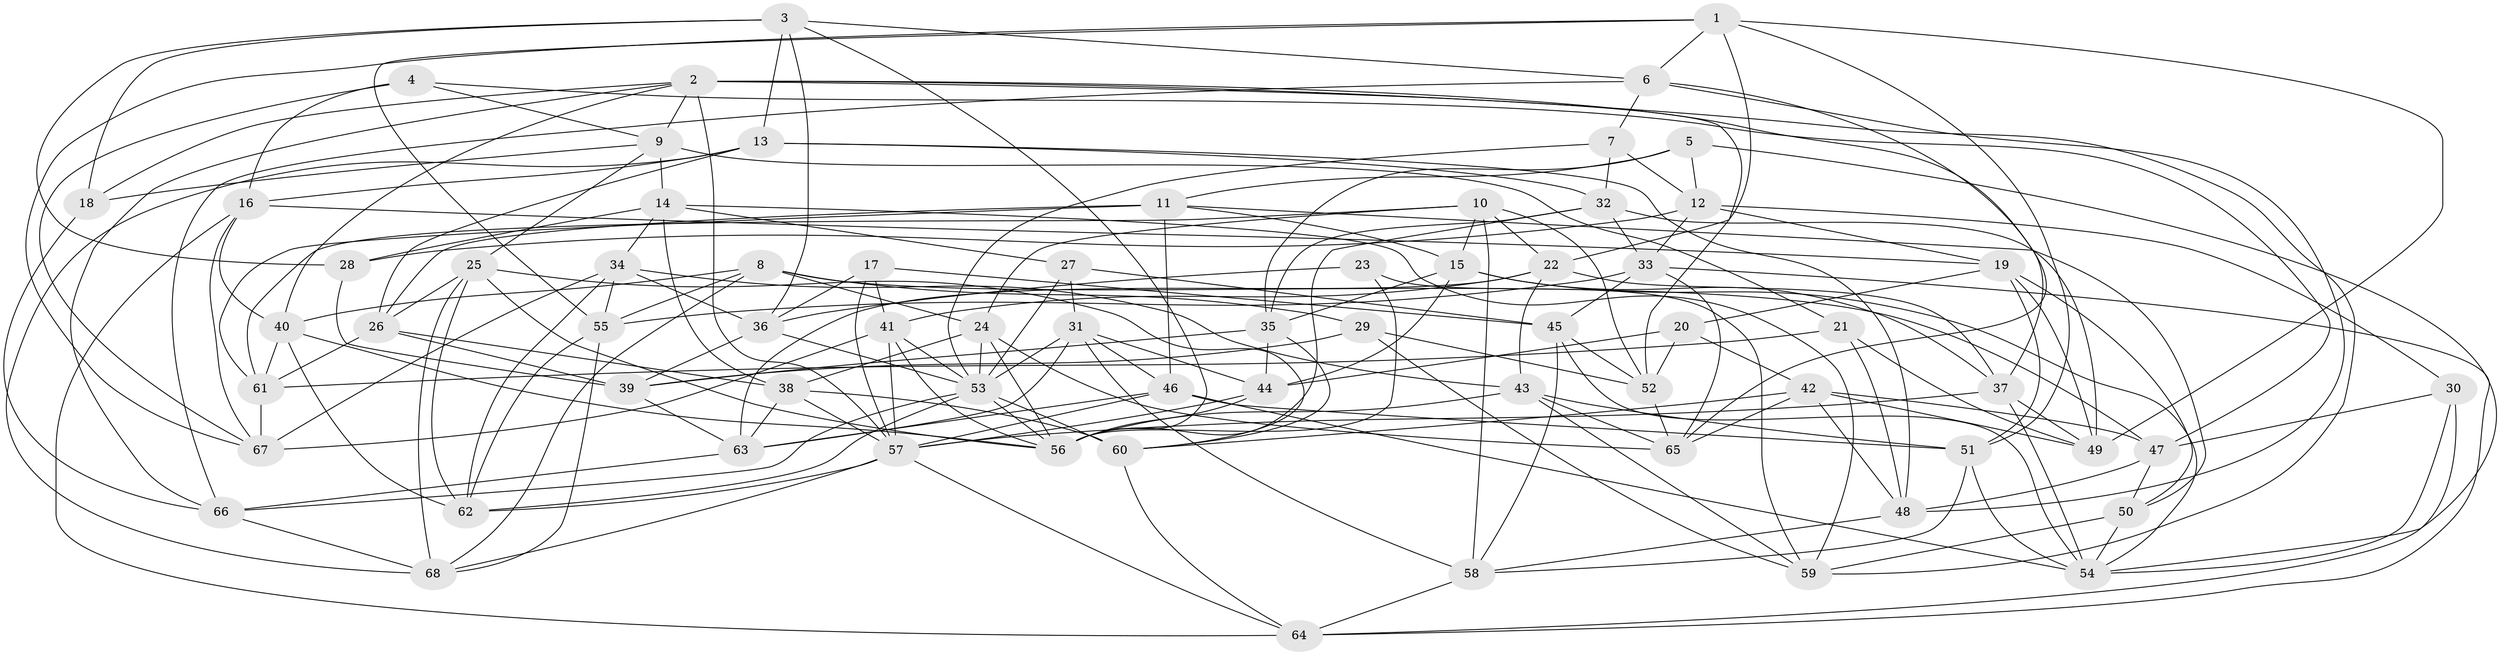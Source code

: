 // original degree distribution, {4: 1.0}
// Generated by graph-tools (version 1.1) at 2025/50/03/09/25 03:50:52]
// undirected, 68 vertices, 199 edges
graph export_dot {
graph [start="1"]
  node [color=gray90,style=filled];
  1;
  2;
  3;
  4;
  5;
  6;
  7;
  8;
  9;
  10;
  11;
  12;
  13;
  14;
  15;
  16;
  17;
  18;
  19;
  20;
  21;
  22;
  23;
  24;
  25;
  26;
  27;
  28;
  29;
  30;
  31;
  32;
  33;
  34;
  35;
  36;
  37;
  38;
  39;
  40;
  41;
  42;
  43;
  44;
  45;
  46;
  47;
  48;
  49;
  50;
  51;
  52;
  53;
  54;
  55;
  56;
  57;
  58;
  59;
  60;
  61;
  62;
  63;
  64;
  65;
  66;
  67;
  68;
  1 -- 6 [weight=1.0];
  1 -- 22 [weight=1.0];
  1 -- 49 [weight=1.0];
  1 -- 51 [weight=1.0];
  1 -- 55 [weight=1.0];
  1 -- 67 [weight=1.0];
  2 -- 9 [weight=1.0];
  2 -- 18 [weight=1.0];
  2 -- 37 [weight=1.0];
  2 -- 40 [weight=1.0];
  2 -- 52 [weight=1.0];
  2 -- 57 [weight=1.0];
  2 -- 59 [weight=1.0];
  2 -- 66 [weight=1.0];
  3 -- 6 [weight=1.0];
  3 -- 13 [weight=1.0];
  3 -- 18 [weight=1.0];
  3 -- 28 [weight=1.0];
  3 -- 36 [weight=1.0];
  3 -- 56 [weight=1.0];
  4 -- 9 [weight=1.0];
  4 -- 16 [weight=1.0];
  4 -- 47 [weight=1.0];
  4 -- 67 [weight=1.0];
  5 -- 11 [weight=1.0];
  5 -- 12 [weight=1.0];
  5 -- 35 [weight=1.0];
  5 -- 54 [weight=1.0];
  6 -- 7 [weight=1.0];
  6 -- 48 [weight=1.0];
  6 -- 65 [weight=1.0];
  6 -- 66 [weight=1.0];
  7 -- 12 [weight=1.0];
  7 -- 32 [weight=1.0];
  7 -- 53 [weight=1.0];
  8 -- 24 [weight=1.0];
  8 -- 29 [weight=1.0];
  8 -- 40 [weight=1.0];
  8 -- 47 [weight=1.0];
  8 -- 55 [weight=1.0];
  8 -- 68 [weight=1.0];
  9 -- 14 [weight=1.0];
  9 -- 18 [weight=1.0];
  9 -- 21 [weight=1.0];
  9 -- 25 [weight=1.0];
  10 -- 15 [weight=1.0];
  10 -- 22 [weight=1.0];
  10 -- 24 [weight=1.0];
  10 -- 52 [weight=1.0];
  10 -- 58 [weight=1.0];
  10 -- 61 [weight=1.0];
  11 -- 15 [weight=1.0];
  11 -- 26 [weight=1.0];
  11 -- 46 [weight=1.0];
  11 -- 50 [weight=1.0];
  11 -- 61 [weight=1.0];
  12 -- 19 [weight=1.0];
  12 -- 28 [weight=1.0];
  12 -- 30 [weight=1.0];
  12 -- 33 [weight=1.0];
  13 -- 16 [weight=1.0];
  13 -- 26 [weight=1.0];
  13 -- 32 [weight=1.0];
  13 -- 48 [weight=1.0];
  13 -- 68 [weight=1.0];
  14 -- 27 [weight=1.0];
  14 -- 28 [weight=1.0];
  14 -- 34 [weight=1.0];
  14 -- 38 [weight=1.0];
  14 -- 59 [weight=1.0];
  15 -- 35 [weight=1.0];
  15 -- 37 [weight=1.0];
  15 -- 44 [weight=1.0];
  15 -- 54 [weight=1.0];
  16 -- 19 [weight=1.0];
  16 -- 40 [weight=1.0];
  16 -- 64 [weight=1.0];
  16 -- 67 [weight=1.0];
  17 -- 36 [weight=1.0];
  17 -- 41 [weight=1.0];
  17 -- 45 [weight=1.0];
  17 -- 57 [weight=1.0];
  18 -- 66 [weight=1.0];
  19 -- 20 [weight=1.0];
  19 -- 49 [weight=1.0];
  19 -- 50 [weight=1.0];
  19 -- 51 [weight=1.0];
  20 -- 42 [weight=1.0];
  20 -- 44 [weight=1.0];
  20 -- 52 [weight=1.0];
  21 -- 48 [weight=1.0];
  21 -- 49 [weight=1.0];
  21 -- 61 [weight=1.0];
  22 -- 37 [weight=1.0];
  22 -- 41 [weight=1.0];
  22 -- 43 [weight=1.0];
  22 -- 63 [weight=1.0];
  23 -- 36 [weight=1.0];
  23 -- 56 [weight=1.0];
  23 -- 59 [weight=2.0];
  24 -- 38 [weight=1.0];
  24 -- 53 [weight=1.0];
  24 -- 56 [weight=1.0];
  24 -- 65 [weight=1.0];
  25 -- 26 [weight=1.0];
  25 -- 56 [weight=1.0];
  25 -- 60 [weight=1.0];
  25 -- 62 [weight=1.0];
  25 -- 68 [weight=1.0];
  26 -- 38 [weight=1.0];
  26 -- 39 [weight=1.0];
  26 -- 61 [weight=1.0];
  27 -- 31 [weight=1.0];
  27 -- 45 [weight=1.0];
  27 -- 53 [weight=1.0];
  28 -- 39 [weight=1.0];
  29 -- 39 [weight=1.0];
  29 -- 52 [weight=1.0];
  29 -- 59 [weight=1.0];
  30 -- 47 [weight=1.0];
  30 -- 54 [weight=1.0];
  30 -- 64 [weight=1.0];
  31 -- 44 [weight=1.0];
  31 -- 46 [weight=1.0];
  31 -- 53 [weight=1.0];
  31 -- 58 [weight=1.0];
  31 -- 63 [weight=1.0];
  32 -- 33 [weight=1.0];
  32 -- 35 [weight=1.0];
  32 -- 49 [weight=1.0];
  32 -- 56 [weight=1.0];
  33 -- 45 [weight=1.0];
  33 -- 55 [weight=1.0];
  33 -- 64 [weight=1.0];
  33 -- 65 [weight=1.0];
  34 -- 36 [weight=1.0];
  34 -- 43 [weight=1.0];
  34 -- 55 [weight=1.0];
  34 -- 62 [weight=1.0];
  34 -- 67 [weight=1.0];
  35 -- 39 [weight=1.0];
  35 -- 44 [weight=1.0];
  35 -- 60 [weight=1.0];
  36 -- 39 [weight=1.0];
  36 -- 53 [weight=1.0];
  37 -- 49 [weight=1.0];
  37 -- 54 [weight=1.0];
  37 -- 57 [weight=1.0];
  38 -- 57 [weight=1.0];
  38 -- 60 [weight=1.0];
  38 -- 63 [weight=1.0];
  39 -- 63 [weight=1.0];
  40 -- 56 [weight=1.0];
  40 -- 61 [weight=1.0];
  40 -- 62 [weight=1.0];
  41 -- 53 [weight=1.0];
  41 -- 56 [weight=1.0];
  41 -- 57 [weight=1.0];
  41 -- 67 [weight=1.0];
  42 -- 47 [weight=1.0];
  42 -- 48 [weight=1.0];
  42 -- 49 [weight=1.0];
  42 -- 60 [weight=1.0];
  42 -- 65 [weight=1.0];
  43 -- 51 [weight=1.0];
  43 -- 56 [weight=1.0];
  43 -- 59 [weight=1.0];
  43 -- 65 [weight=1.0];
  44 -- 56 [weight=1.0];
  44 -- 57 [weight=1.0];
  45 -- 52 [weight=1.0];
  45 -- 54 [weight=1.0];
  45 -- 58 [weight=1.0];
  46 -- 51 [weight=1.0];
  46 -- 54 [weight=1.0];
  46 -- 57 [weight=1.0];
  46 -- 63 [weight=1.0];
  47 -- 48 [weight=1.0];
  47 -- 50 [weight=1.0];
  48 -- 58 [weight=1.0];
  50 -- 54 [weight=1.0];
  50 -- 59 [weight=2.0];
  51 -- 54 [weight=1.0];
  51 -- 58 [weight=1.0];
  52 -- 65 [weight=1.0];
  53 -- 56 [weight=1.0];
  53 -- 60 [weight=1.0];
  53 -- 62 [weight=1.0];
  53 -- 66 [weight=1.0];
  55 -- 62 [weight=1.0];
  55 -- 68 [weight=1.0];
  57 -- 62 [weight=1.0];
  57 -- 64 [weight=1.0];
  57 -- 68 [weight=1.0];
  58 -- 64 [weight=1.0];
  60 -- 64 [weight=1.0];
  61 -- 67 [weight=1.0];
  63 -- 66 [weight=1.0];
  66 -- 68 [weight=1.0];
}

